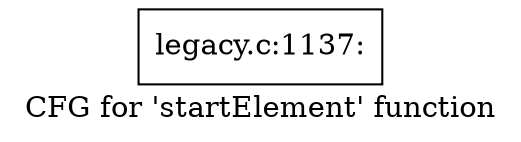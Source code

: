 digraph "CFG for 'startElement' function" {
	label="CFG for 'startElement' function";

	Node0x4961d90 [shape=record,label="{legacy.c:1137:}"];
}
